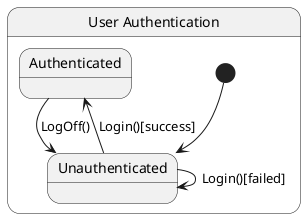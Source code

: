@startuml user_authentication_state
state "User Authentication" as Authentication {
    state "Unauthenticated" as Unauthenticated
    state "Authenticated" as Authenticated

    [*] --> Unauthenticated
    Unauthenticated --> Unauthenticated : Login()[failed]
    Unauthenticated --> Authenticated : Login()[success]
    Authenticated -right-> Unauthenticated : LogOff()
}
@enduml
